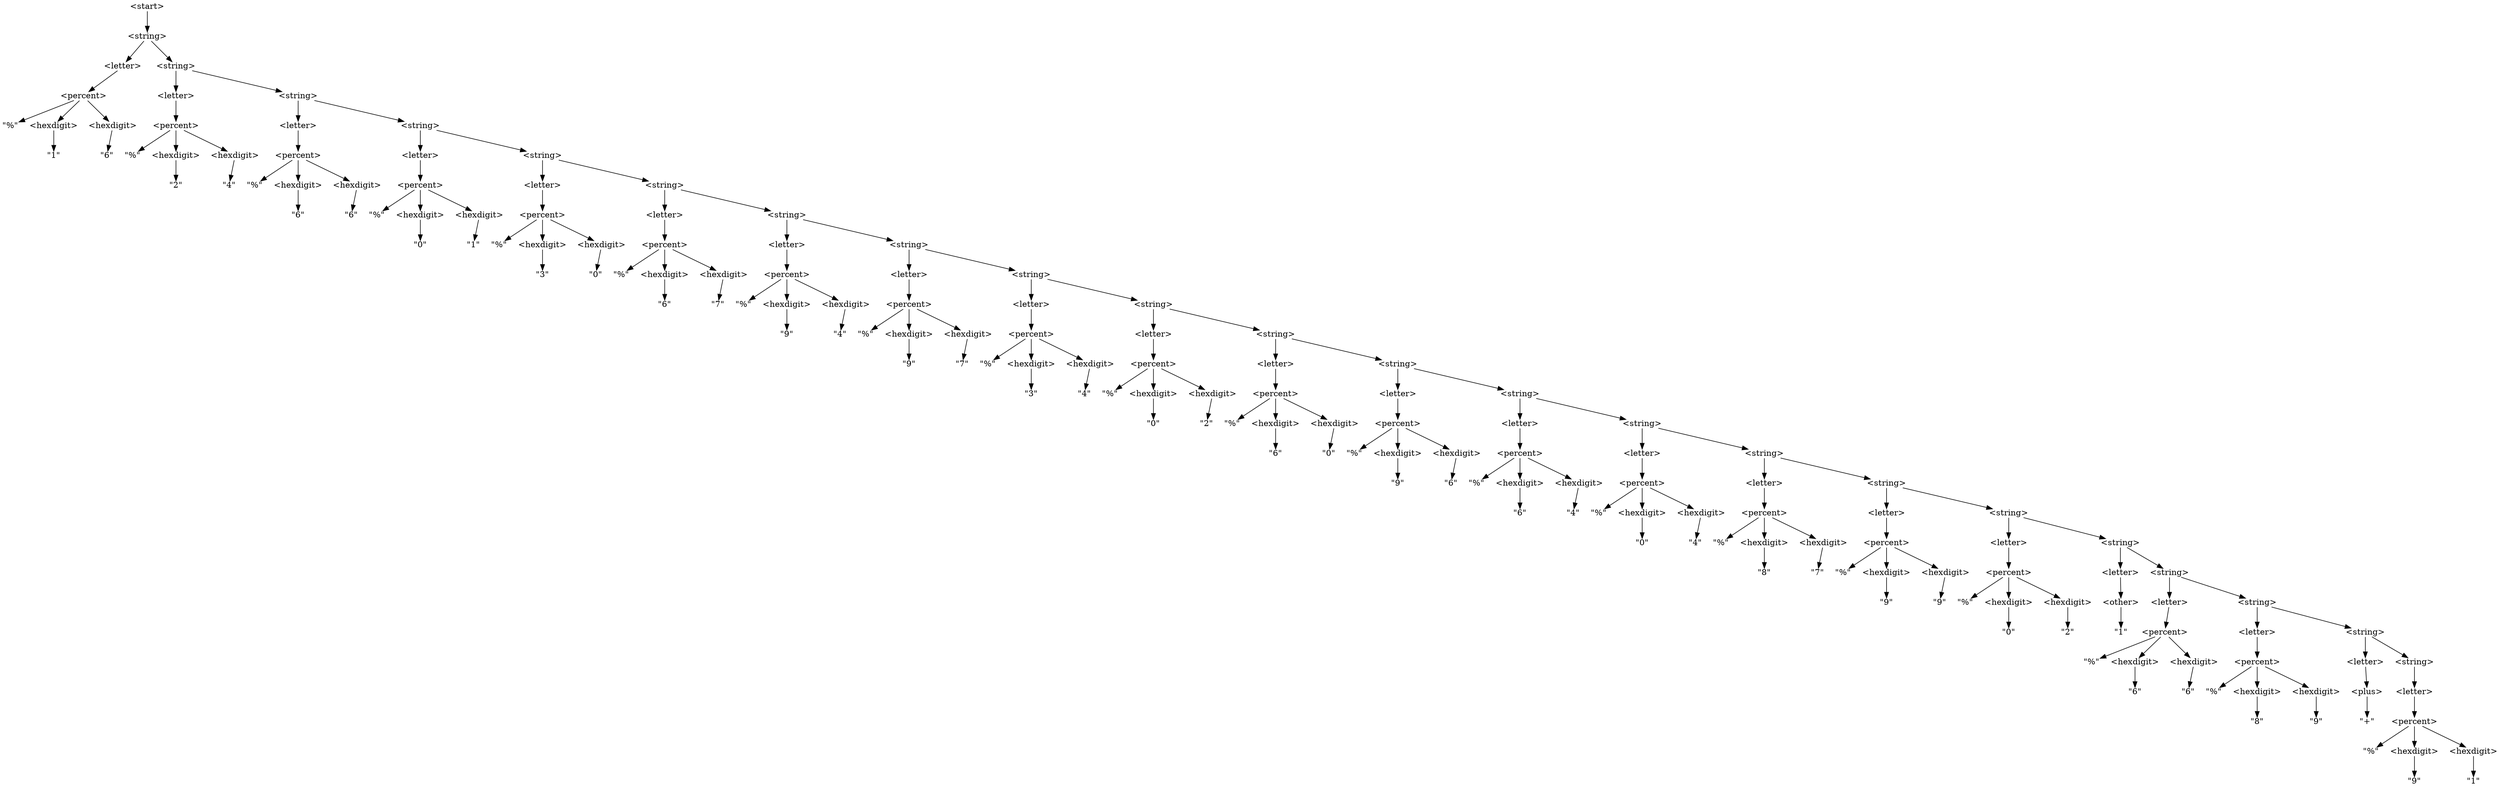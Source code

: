 digraph DerivationTree {

    node [shape=plain];

    n1 [label="\<start\>"];
    n2 [label="\<string\>"];
    n1 -> n2;

    n3 [label="\<letter\>"];
    n2 -> n3;

    n4 [label="\<string\>"];
    n2 -> n4;

    n5 [label="\<percent\>"];
    n3 -> n5;

    n6 [label="\<letter\>"];
    n4 -> n6;

    n7 [label="\<string\>"];
    n4 -> n7;

    n8 [label="\"%\""];
    n5 -> n8;

    n9 [label="\<hexdigit\>"];
    n5 -> n9;

    n10 [label="\<hexdigit\>"];
    n5 -> n10;

    n11 [label="\<percent\>"];
    n6 -> n11;

    n12 [label="\<letter\>"];
    n7 -> n12;

    n13 [label="\<string\>"];
    n7 -> n13;

    n14 [label="\"1\""];
    n9 -> n14;

    n15 [label="\"6\""];
    n10 -> n15;

    n16 [label="\"%\""];
    n11 -> n16;

    n17 [label="\<hexdigit\>"];
    n11 -> n17;

    n18 [label="\<hexdigit\>"];
    n11 -> n18;

    n19 [label="\<percent\>"];
    n12 -> n19;

    n20 [label="\<letter\>"];
    n13 -> n20;

    n21 [label="\<string\>"];
    n13 -> n21;

    n22 [label="\"2\""];
    n17 -> n22;

    n23 [label="\"4\""];
    n18 -> n23;

    n24 [label="\"%\""];
    n19 -> n24;

    n25 [label="\<hexdigit\>"];
    n19 -> n25;

    n26 [label="\<hexdigit\>"];
    n19 -> n26;

    n27 [label="\<percent\>"];
    n20 -> n27;

    n28 [label="\<letter\>"];
    n21 -> n28;

    n29 [label="\<string\>"];
    n21 -> n29;

    n30 [label="\"6\""];
    n25 -> n30;

    n31 [label="\"6\""];
    n26 -> n31;

    n32 [label="\"%\""];
    n27 -> n32;

    n33 [label="\<hexdigit\>"];
    n27 -> n33;

    n34 [label="\<hexdigit\>"];
    n27 -> n34;

    n35 [label="\<percent\>"];
    n28 -> n35;

    n36 [label="\<letter\>"];
    n29 -> n36;

    n37 [label="\<string\>"];
    n29 -> n37;

    n38 [label="\"0\""];
    n33 -> n38;

    n39 [label="\"1\""];
    n34 -> n39;

    n40 [label="\"%\""];
    n35 -> n40;

    n41 [label="\<hexdigit\>"];
    n35 -> n41;

    n42 [label="\<hexdigit\>"];
    n35 -> n42;

    n43 [label="\<percent\>"];
    n36 -> n43;

    n44 [label="\<letter\>"];
    n37 -> n44;

    n45 [label="\<string\>"];
    n37 -> n45;

    n46 [label="\"3\""];
    n41 -> n46;

    n47 [label="\"0\""];
    n42 -> n47;

    n48 [label="\"%\""];
    n43 -> n48;

    n49 [label="\<hexdigit\>"];
    n43 -> n49;

    n50 [label="\<hexdigit\>"];
    n43 -> n50;

    n51 [label="\<percent\>"];
    n44 -> n51;

    n52 [label="\<letter\>"];
    n45 -> n52;

    n53 [label="\<string\>"];
    n45 -> n53;

    n54 [label="\"6\""];
    n49 -> n54;

    n55 [label="\"7\""];
    n50 -> n55;

    n56 [label="\"%\""];
    n51 -> n56;

    n57 [label="\<hexdigit\>"];
    n51 -> n57;

    n58 [label="\<hexdigit\>"];
    n51 -> n58;

    n59 [label="\<percent\>"];
    n52 -> n59;

    n60 [label="\<letter\>"];
    n53 -> n60;

    n61 [label="\<string\>"];
    n53 -> n61;

    n62 [label="\"9\""];
    n57 -> n62;

    n63 [label="\"4\""];
    n58 -> n63;

    n64 [label="\"%\""];
    n59 -> n64;

    n65 [label="\<hexdigit\>"];
    n59 -> n65;

    n66 [label="\<hexdigit\>"];
    n59 -> n66;

    n67 [label="\<percent\>"];
    n60 -> n67;

    n68 [label="\<letter\>"];
    n61 -> n68;

    n69 [label="\<string\>"];
    n61 -> n69;

    n70 [label="\"9\""];
    n65 -> n70;

    n71 [label="\"7\""];
    n66 -> n71;

    n72 [label="\"%\""];
    n67 -> n72;

    n73 [label="\<hexdigit\>"];
    n67 -> n73;

    n74 [label="\<hexdigit\>"];
    n67 -> n74;

    n75 [label="\<percent\>"];
    n68 -> n75;

    n76 [label="\<letter\>"];
    n69 -> n76;

    n77 [label="\<string\>"];
    n69 -> n77;

    n78 [label="\"3\""];
    n73 -> n78;

    n79 [label="\"4\""];
    n74 -> n79;

    n80 [label="\"%\""];
    n75 -> n80;

    n81 [label="\<hexdigit\>"];
    n75 -> n81;

    n82 [label="\<hexdigit\>"];
    n75 -> n82;

    n83 [label="\<percent\>"];
    n76 -> n83;

    n84 [label="\<letter\>"];
    n77 -> n84;

    n85 [label="\<string\>"];
    n77 -> n85;

    n86 [label="\"0\""];
    n81 -> n86;

    n87 [label="\"2\""];
    n82 -> n87;

    n88 [label="\"%\""];
    n83 -> n88;

    n89 [label="\<hexdigit\>"];
    n83 -> n89;

    n90 [label="\<hexdigit\>"];
    n83 -> n90;

    n91 [label="\<percent\>"];
    n84 -> n91;

    n92 [label="\<letter\>"];
    n85 -> n92;

    n93 [label="\<string\>"];
    n85 -> n93;

    n94 [label="\"6\""];
    n89 -> n94;

    n95 [label="\"0\""];
    n90 -> n95;

    n96 [label="\"%\""];
    n91 -> n96;

    n97 [label="\<hexdigit\>"];
    n91 -> n97;

    n98 [label="\<hexdigit\>"];
    n91 -> n98;

    n99 [label="\<percent\>"];
    n92 -> n99;

    n100 [label="\<letter\>"];
    n93 -> n100;

    n101 [label="\<string\>"];
    n93 -> n101;

    n102 [label="\"9\""];
    n97 -> n102;

    n103 [label="\"6\""];
    n98 -> n103;

    n104 [label="\"%\""];
    n99 -> n104;

    n105 [label="\<hexdigit\>"];
    n99 -> n105;

    n106 [label="\<hexdigit\>"];
    n99 -> n106;

    n107 [label="\<percent\>"];
    n100 -> n107;

    n108 [label="\<letter\>"];
    n101 -> n108;

    n109 [label="\<string\>"];
    n101 -> n109;

    n110 [label="\"6\""];
    n105 -> n110;

    n111 [label="\"4\""];
    n106 -> n111;

    n112 [label="\"%\""];
    n107 -> n112;

    n113 [label="\<hexdigit\>"];
    n107 -> n113;

    n114 [label="\<hexdigit\>"];
    n107 -> n114;

    n115 [label="\<percent\>"];
    n108 -> n115;

    n116 [label="\<letter\>"];
    n109 -> n116;

    n117 [label="\<string\>"];
    n109 -> n117;

    n118 [label="\"0\""];
    n113 -> n118;

    n119 [label="\"4\""];
    n114 -> n119;

    n120 [label="\"%\""];
    n115 -> n120;

    n121 [label="\<hexdigit\>"];
    n115 -> n121;

    n122 [label="\<hexdigit\>"];
    n115 -> n122;

    n123 [label="\<percent\>"];
    n116 -> n123;

    n124 [label="\<letter\>"];
    n117 -> n124;

    n125 [label="\<string\>"];
    n117 -> n125;

    n126 [label="\"8\""];
    n121 -> n126;

    n127 [label="\"7\""];
    n122 -> n127;

    n128 [label="\"%\""];
    n123 -> n128;

    n129 [label="\<hexdigit\>"];
    n123 -> n129;

    n130 [label="\<hexdigit\>"];
    n123 -> n130;

    n131 [label="\<percent\>"];
    n124 -> n131;

    n132 [label="\<letter\>"];
    n125 -> n132;

    n133 [label="\<string\>"];
    n125 -> n133;

    n134 [label="\"9\""];
    n129 -> n134;

    n135 [label="\"9\""];
    n130 -> n135;

    n136 [label="\"%\""];
    n131 -> n136;

    n137 [label="\<hexdigit\>"];
    n131 -> n137;

    n138 [label="\<hexdigit\>"];
    n131 -> n138;

    n139 [label="\<other\>"];
    n132 -> n139;

    n140 [label="\<letter\>"];
    n133 -> n140;

    n141 [label="\<string\>"];
    n133 -> n141;

    n142 [label="\"0\""];
    n137 -> n142;

    n143 [label="\"2\""];
    n138 -> n143;

    n144 [label="\"1\""];
    n139 -> n144;

    n145 [label="\<percent\>"];
    n140 -> n145;

    n146 [label="\<letter\>"];
    n141 -> n146;

    n147 [label="\<string\>"];
    n141 -> n147;

    n148 [label="\"%\""];
    n145 -> n148;

    n149 [label="\<hexdigit\>"];
    n145 -> n149;

    n150 [label="\<hexdigit\>"];
    n145 -> n150;

    n151 [label="\<percent\>"];
    n146 -> n151;

    n152 [label="\<letter\>"];
    n147 -> n152;

    n153 [label="\<string\>"];
    n147 -> n153;

    n154 [label="\"6\""];
    n149 -> n154;

    n155 [label="\"6\""];
    n150 -> n155;

    n156 [label="\"%\""];
    n151 -> n156;

    n157 [label="\<hexdigit\>"];
    n151 -> n157;

    n158 [label="\<hexdigit\>"];
    n151 -> n158;

    n159 [label="\<plus\>"];
    n152 -> n159;

    n160 [label="\<letter\>"];
    n153 -> n160;

    n161 [label="\"8\""];
    n157 -> n161;

    n162 [label="\"9\""];
    n158 -> n162;

    n163 [label="\"+\""];
    n159 -> n163;

    n164 [label="\<percent\>"];
    n160 -> n164;

    n165 [label="\"%\""];
    n164 -> n165;

    n166 [label="\<hexdigit\>"];
    n164 -> n166;

    n167 [label="\<hexdigit\>"];
    n164 -> n167;

    n168 [label="\"9\""];
    n166 -> n168;

    n169 [label="\"1\""];
    n167 -> n169;

}